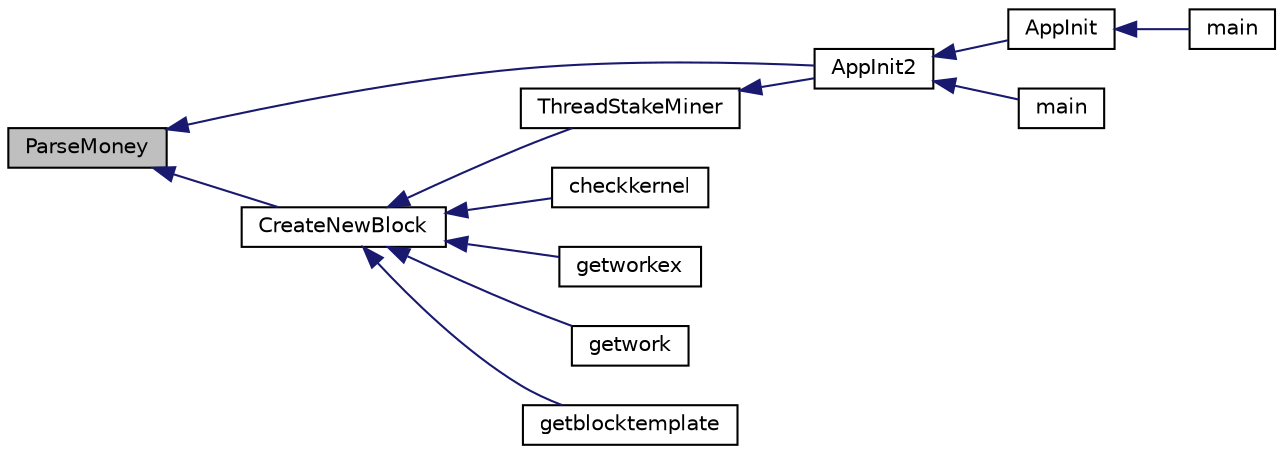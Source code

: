 digraph "ParseMoney"
{
  edge [fontname="Helvetica",fontsize="10",labelfontname="Helvetica",labelfontsize="10"];
  node [fontname="Helvetica",fontsize="10",shape=record];
  rankdir="LR";
  Node5501 [label="ParseMoney",height=0.2,width=0.4,color="black", fillcolor="grey75", style="filled", fontcolor="black"];
  Node5501 -> Node5502 [dir="back",color="midnightblue",fontsize="10",style="solid",fontname="Helvetica"];
  Node5502 [label="AppInit2",height=0.2,width=0.4,color="black", fillcolor="white", style="filled",URL="$d8/dc0/init_8h.html#a1a4c1bfbf6ba1db77e988b89b9cadfd3",tooltip="Initialize ion. "];
  Node5502 -> Node5503 [dir="back",color="midnightblue",fontsize="10",style="solid",fontname="Helvetica"];
  Node5503 [label="AppInit",height=0.2,width=0.4,color="black", fillcolor="white", style="filled",URL="$d4/d35/iond_8cpp.html#ac59316b767e6984e1285f0531275286b"];
  Node5503 -> Node5504 [dir="back",color="midnightblue",fontsize="10",style="solid",fontname="Helvetica"];
  Node5504 [label="main",height=0.2,width=0.4,color="black", fillcolor="white", style="filled",URL="$d4/d35/iond_8cpp.html#a0ddf1224851353fc92bfbff6f499fa97"];
  Node5502 -> Node5505 [dir="back",color="midnightblue",fontsize="10",style="solid",fontname="Helvetica"];
  Node5505 [label="main",height=0.2,width=0.4,color="black", fillcolor="white", style="filled",URL="$d5/d2d/ion_8cpp.html#a0ddf1224851353fc92bfbff6f499fa97"];
  Node5501 -> Node5506 [dir="back",color="midnightblue",fontsize="10",style="solid",fontname="Helvetica"];
  Node5506 [label="CreateNewBlock",height=0.2,width=0.4,color="black", fillcolor="white", style="filled",URL="$de/d13/miner_8h.html#aca0de7d757e027c2b08bd101c68c1549"];
  Node5506 -> Node5507 [dir="back",color="midnightblue",fontsize="10",style="solid",fontname="Helvetica"];
  Node5507 [label="ThreadStakeMiner",height=0.2,width=0.4,color="black", fillcolor="white", style="filled",URL="$d6/de3/miner_8cpp.html#a31faece5ef0e403969b3d3debd79b352"];
  Node5507 -> Node5502 [dir="back",color="midnightblue",fontsize="10",style="solid",fontname="Helvetica"];
  Node5506 -> Node5508 [dir="back",color="midnightblue",fontsize="10",style="solid",fontname="Helvetica"];
  Node5508 [label="checkkernel",height=0.2,width=0.4,color="black", fillcolor="white", style="filled",URL="$d4/ddd/rpcmining_8cpp.html#a36ee2284a7252841b8a62a9531b6acbc"];
  Node5506 -> Node5509 [dir="back",color="midnightblue",fontsize="10",style="solid",fontname="Helvetica"];
  Node5509 [label="getworkex",height=0.2,width=0.4,color="black", fillcolor="white", style="filled",URL="$d4/ddd/rpcmining_8cpp.html#aa40f86dc468a3f2ef4a3bba99e20a069"];
  Node5506 -> Node5510 [dir="back",color="midnightblue",fontsize="10",style="solid",fontname="Helvetica"];
  Node5510 [label="getwork",height=0.2,width=0.4,color="black", fillcolor="white", style="filled",URL="$d4/ddd/rpcmining_8cpp.html#a356be62c93d38267a7da9e1cb644d547"];
  Node5506 -> Node5511 [dir="back",color="midnightblue",fontsize="10",style="solid",fontname="Helvetica"];
  Node5511 [label="getblocktemplate",height=0.2,width=0.4,color="black", fillcolor="white", style="filled",URL="$d4/ddd/rpcmining_8cpp.html#a27347eecedd59156c914fcb5ce488f9a"];
}
